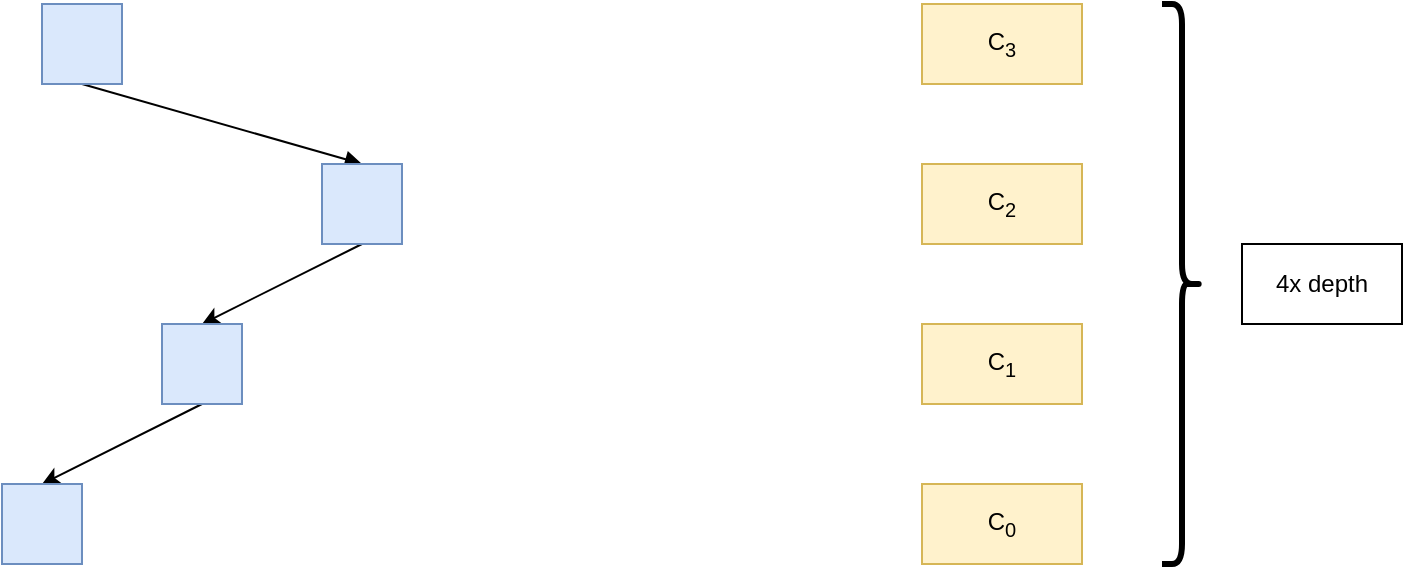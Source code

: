 <mxfile version="15.5.2" type="device"><diagram id="4Fhvh5GcyeKqPoxqgxf7" name="Page-1"><mxGraphModel dx="1350" dy="764" grid="1" gridSize="10" guides="1" tooltips="1" connect="1" arrows="1" fold="1" page="1" pageScale="1" pageWidth="850" pageHeight="1100" math="0" shadow="0"><root><mxCell id="0"/><mxCell id="1" parent="0"/><mxCell id="UKIijlYifZqyKmRUzv9O-61" style="edgeStyle=none;rounded=0;orthogonalLoop=1;jettySize=auto;html=1;exitX=0.5;exitY=1;exitDx=0;exitDy=0;entryX=0.5;entryY=0;entryDx=0;entryDy=0;endArrow=block;endFill=1;" parent="1" source="UKIijlYifZqyKmRUzv9O-1" target="UKIijlYifZqyKmRUzv9O-8" edge="1"><mxGeometry relative="1" as="geometry"/></mxCell><mxCell id="UKIijlYifZqyKmRUzv9O-1" value="" style="rounded=0;whiteSpace=wrap;html=1;fillColor=#dae8fc;strokeColor=#6c8ebf;" parent="1" vertex="1"><mxGeometry x="360" y="280" width="40" height="40" as="geometry"/></mxCell><mxCell id="cuN1NUotRiItdYgdTVnj-1" style="rounded=0;orthogonalLoop=1;jettySize=auto;html=1;exitX=0.5;exitY=1;exitDx=0;exitDy=0;entryX=0.5;entryY=0;entryDx=0;entryDy=0;" edge="1" parent="1" source="UKIijlYifZqyKmRUzv9O-8" target="UKIijlYifZqyKmRUzv9O-21"><mxGeometry relative="1" as="geometry"/></mxCell><mxCell id="UKIijlYifZqyKmRUzv9O-8" value="" style="rounded=0;whiteSpace=wrap;html=1;fillColor=#dae8fc;strokeColor=#6c8ebf;" parent="1" vertex="1"><mxGeometry x="500" y="360" width="40" height="40" as="geometry"/></mxCell><mxCell id="cuN1NUotRiItdYgdTVnj-2" style="edgeStyle=none;rounded=0;orthogonalLoop=1;jettySize=auto;html=1;exitX=0.5;exitY=1;exitDx=0;exitDy=0;entryX=0.5;entryY=0;entryDx=0;entryDy=0;" edge="1" parent="1" source="UKIijlYifZqyKmRUzv9O-21" target="UKIijlYifZqyKmRUzv9O-105"><mxGeometry relative="1" as="geometry"/></mxCell><mxCell id="UKIijlYifZqyKmRUzv9O-21" value="" style="rounded=0;whiteSpace=wrap;html=1;fillColor=#dae8fc;strokeColor=#6c8ebf;" parent="1" vertex="1"><mxGeometry x="420" y="440" width="40" height="40" as="geometry"/></mxCell><mxCell id="UKIijlYifZqyKmRUzv9O-105" value="" style="rounded=0;whiteSpace=wrap;html=1;fillColor=#dae8fc;strokeColor=#6c8ebf;" parent="1" vertex="1"><mxGeometry x="340" y="520" width="40" height="40" as="geometry"/></mxCell><mxCell id="UKIijlYifZqyKmRUzv9O-184" value="" style="shape=curlyBracket;whiteSpace=wrap;html=1;rounded=1;flipH=1;strokeWidth=3;" parent="1" vertex="1"><mxGeometry x="920" y="280" width="20" height="280" as="geometry"/></mxCell><mxCell id="UKIijlYifZqyKmRUzv9O-185" value="4x depth" style="rounded=0;whiteSpace=wrap;html=1;strokeWidth=1;" parent="1" vertex="1"><mxGeometry x="960" y="400" width="80" height="40" as="geometry"/></mxCell><mxCell id="UKIijlYifZqyKmRUzv9O-186" style="edgeStyle=none;rounded=0;orthogonalLoop=1;jettySize=auto;html=1;exitX=1;exitY=0.5;exitDx=0;exitDy=0;endArrow=block;endFill=1;" parent="1" source="UKIijlYifZqyKmRUzv9O-185" target="UKIijlYifZqyKmRUzv9O-185" edge="1"><mxGeometry relative="1" as="geometry"/></mxCell><mxCell id="cuN1NUotRiItdYgdTVnj-3" value="C&lt;sub&gt;2&lt;/sub&gt;" style="rounded=0;whiteSpace=wrap;html=1;fillColor=#fff2cc;strokeColor=#d6b656;" vertex="1" parent="1"><mxGeometry x="800" y="360" width="80" height="40" as="geometry"/></mxCell><mxCell id="cuN1NUotRiItdYgdTVnj-4" value="C&lt;sub&gt;3&lt;/sub&gt;" style="rounded=0;whiteSpace=wrap;html=1;fillColor=#fff2cc;strokeColor=#d6b656;" vertex="1" parent="1"><mxGeometry x="800" y="280" width="80" height="40" as="geometry"/></mxCell><mxCell id="cuN1NUotRiItdYgdTVnj-5" value="C&lt;sub&gt;1&lt;/sub&gt;" style="rounded=0;whiteSpace=wrap;html=1;fillColor=#fff2cc;strokeColor=#d6b656;" vertex="1" parent="1"><mxGeometry x="800" y="440" width="80" height="40" as="geometry"/></mxCell><mxCell id="cuN1NUotRiItdYgdTVnj-6" value="C&lt;sub&gt;0&lt;/sub&gt;" style="rounded=0;whiteSpace=wrap;html=1;fillColor=#fff2cc;strokeColor=#d6b656;" vertex="1" parent="1"><mxGeometry x="800" y="520" width="80" height="40" as="geometry"/></mxCell></root></mxGraphModel></diagram></mxfile>